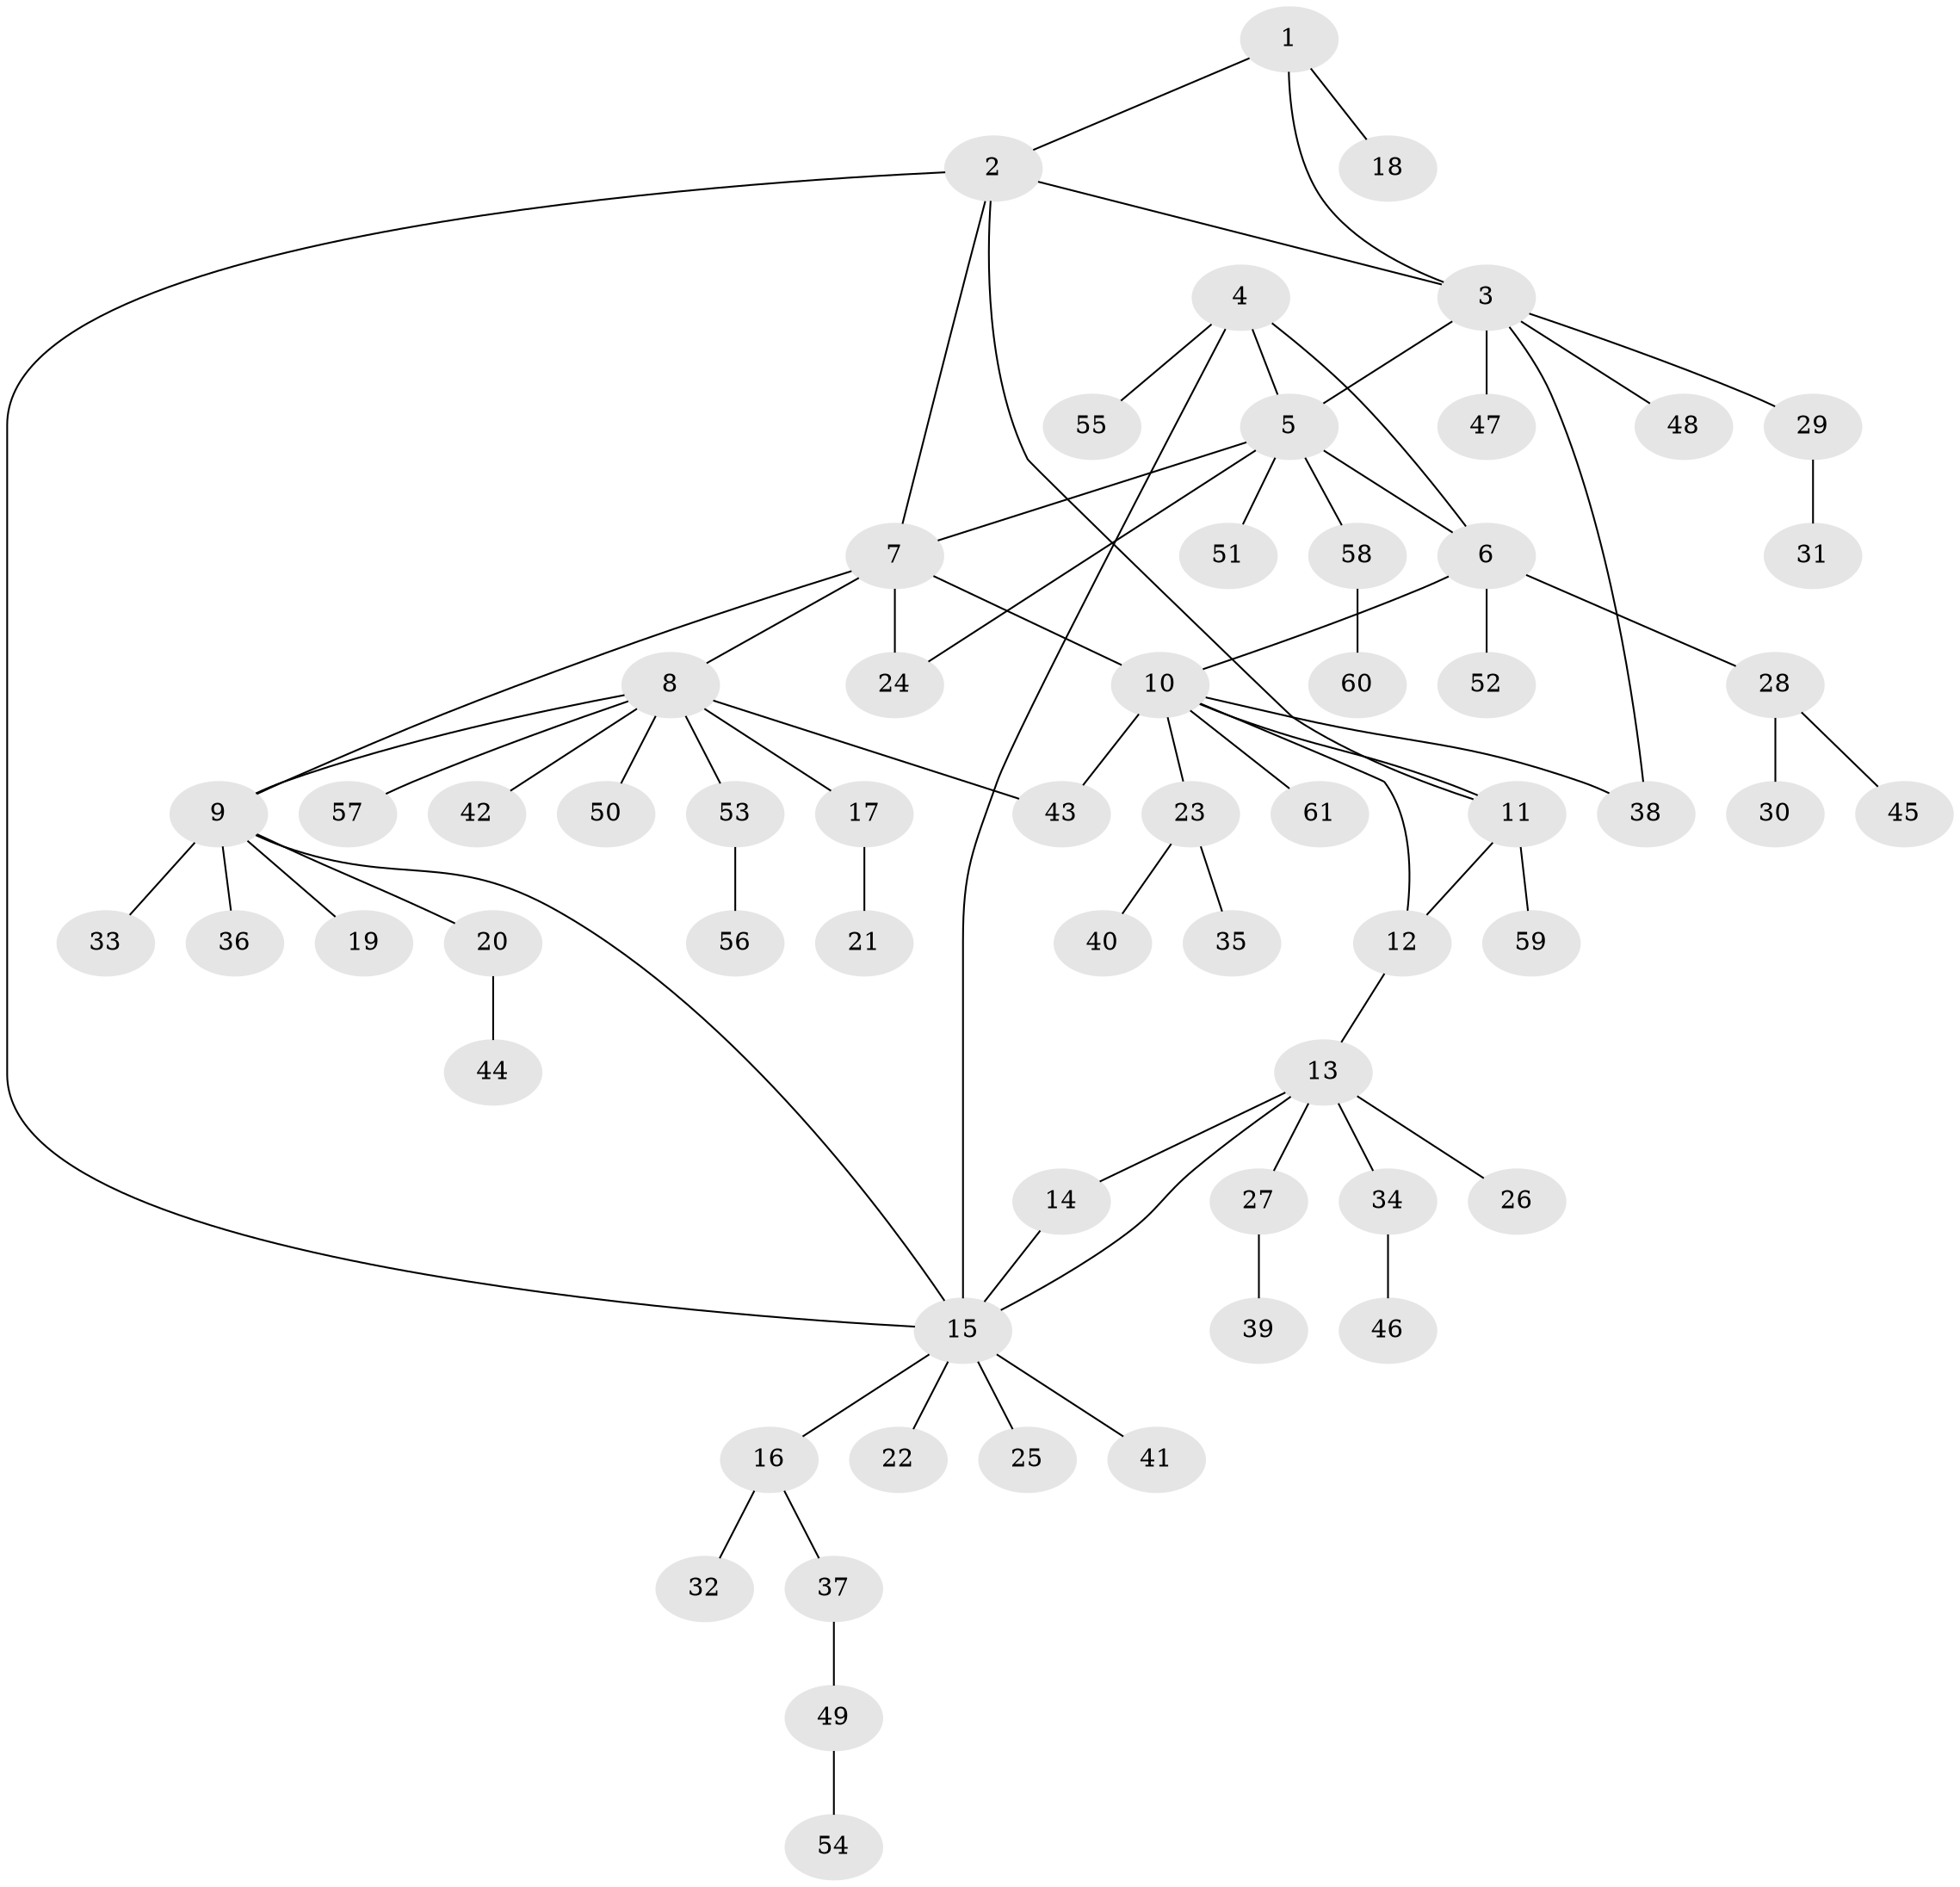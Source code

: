 // coarse degree distribution, {7: 0.047619047619047616, 11: 0.023809523809523808, 3: 0.07142857142857142, 4: 0.023809523809523808, 5: 0.023809523809523808, 12: 0.023809523809523808, 6: 0.023809523809523808, 2: 0.16666666666666666, 1: 0.5952380952380952}
// Generated by graph-tools (version 1.1) at 2025/19/03/04/25 18:19:30]
// undirected, 61 vertices, 74 edges
graph export_dot {
graph [start="1"]
  node [color=gray90,style=filled];
  1;
  2;
  3;
  4;
  5;
  6;
  7;
  8;
  9;
  10;
  11;
  12;
  13;
  14;
  15;
  16;
  17;
  18;
  19;
  20;
  21;
  22;
  23;
  24;
  25;
  26;
  27;
  28;
  29;
  30;
  31;
  32;
  33;
  34;
  35;
  36;
  37;
  38;
  39;
  40;
  41;
  42;
  43;
  44;
  45;
  46;
  47;
  48;
  49;
  50;
  51;
  52;
  53;
  54;
  55;
  56;
  57;
  58;
  59;
  60;
  61;
  1 -- 2;
  1 -- 3;
  1 -- 18;
  2 -- 3;
  2 -- 7;
  2 -- 11;
  2 -- 15;
  3 -- 5;
  3 -- 29;
  3 -- 38;
  3 -- 47;
  3 -- 48;
  4 -- 5;
  4 -- 6;
  4 -- 15;
  4 -- 55;
  5 -- 6;
  5 -- 7;
  5 -- 24;
  5 -- 51;
  5 -- 58;
  6 -- 10;
  6 -- 28;
  6 -- 52;
  7 -- 8;
  7 -- 9;
  7 -- 10;
  7 -- 24;
  8 -- 9;
  8 -- 17;
  8 -- 42;
  8 -- 43;
  8 -- 50;
  8 -- 53;
  8 -- 57;
  9 -- 15;
  9 -- 19;
  9 -- 20;
  9 -- 33;
  9 -- 36;
  10 -- 11;
  10 -- 12;
  10 -- 23;
  10 -- 38;
  10 -- 43;
  10 -- 61;
  11 -- 12;
  11 -- 59;
  12 -- 13;
  13 -- 14;
  13 -- 15;
  13 -- 26;
  13 -- 27;
  13 -- 34;
  14 -- 15;
  15 -- 16;
  15 -- 22;
  15 -- 25;
  15 -- 41;
  16 -- 32;
  16 -- 37;
  17 -- 21;
  20 -- 44;
  23 -- 35;
  23 -- 40;
  27 -- 39;
  28 -- 30;
  28 -- 45;
  29 -- 31;
  34 -- 46;
  37 -- 49;
  49 -- 54;
  53 -- 56;
  58 -- 60;
}
